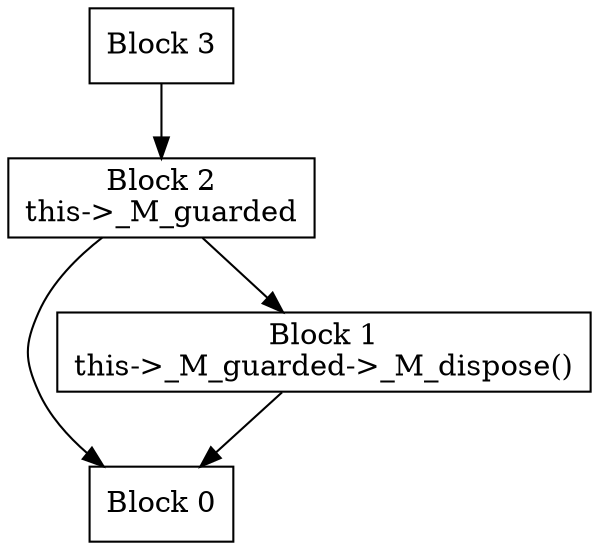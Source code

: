 digraph CFG {
  node [shape=box];
  0 [label="Block 0\n"];
  1 [label="Block 1\nthis->_M_guarded->_M_dispose()\n"];
  2 [label="Block 2\nthis->_M_guarded\n"];
  3 [label="Block 3\n"];
  1 -> 0;
  2 -> 1;
  2 -> 0;
  3 -> 2;
}
